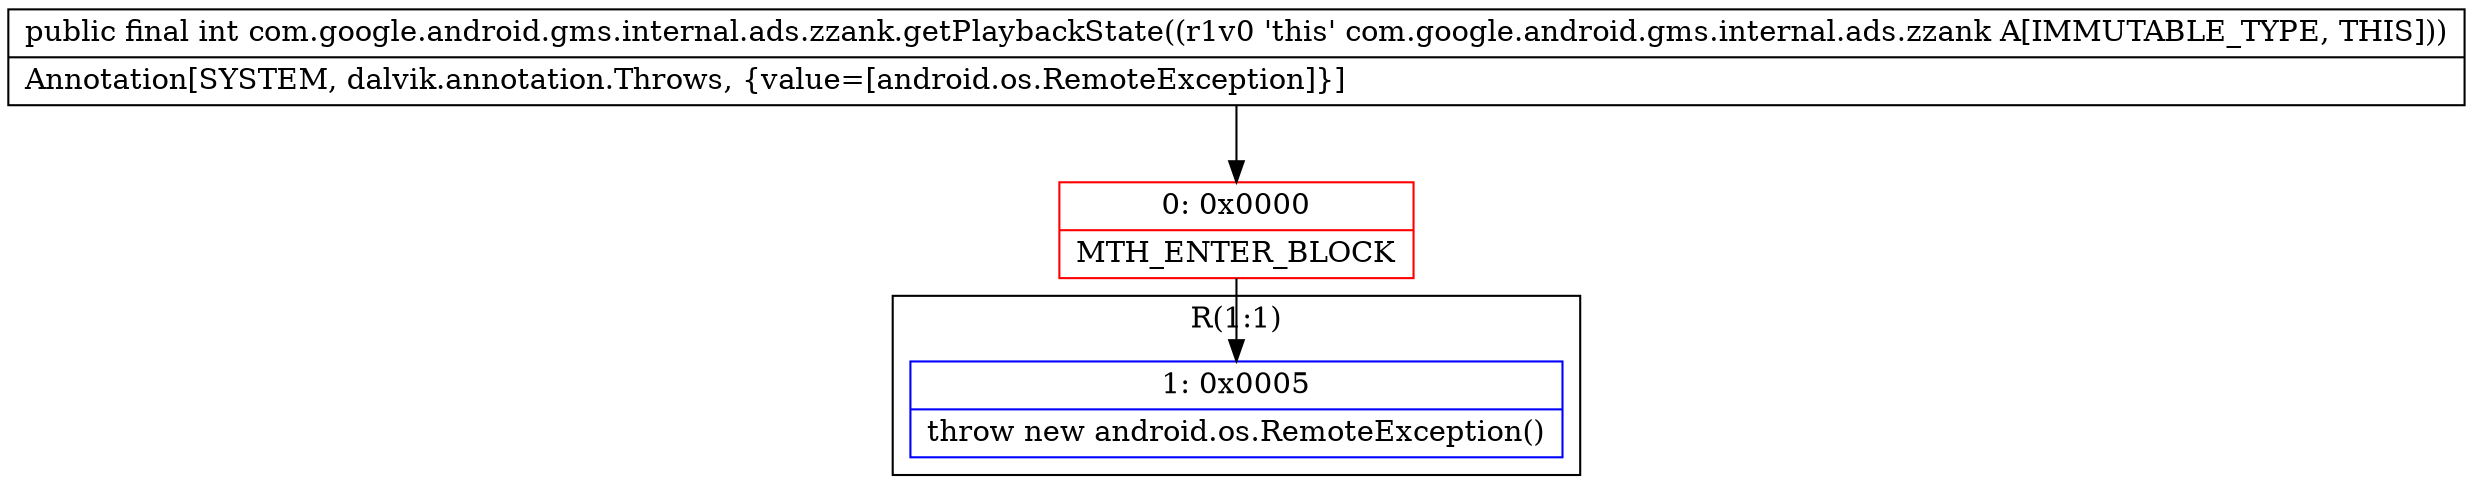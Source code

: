 digraph "CFG forcom.google.android.gms.internal.ads.zzank.getPlaybackState()I" {
subgraph cluster_Region_1803570562 {
label = "R(1:1)";
node [shape=record,color=blue];
Node_1 [shape=record,label="{1\:\ 0x0005|throw new android.os.RemoteException()\l}"];
}
Node_0 [shape=record,color=red,label="{0\:\ 0x0000|MTH_ENTER_BLOCK\l}"];
MethodNode[shape=record,label="{public final int com.google.android.gms.internal.ads.zzank.getPlaybackState((r1v0 'this' com.google.android.gms.internal.ads.zzank A[IMMUTABLE_TYPE, THIS]))  | Annotation[SYSTEM, dalvik.annotation.Throws, \{value=[android.os.RemoteException]\}]\l}"];
MethodNode -> Node_0;
Node_0 -> Node_1;
}

